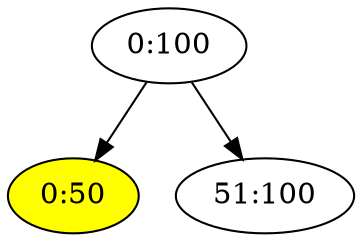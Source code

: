 digraph "l1-i0:50" {

/* Nodes */

N_0_100[label="0:100"];
N_0_50[label="0:50"][style="filled"][fillcolor="yellow"];
N_51_100[label="51:100"];

/* Edges */

N_0_100 -> N_0_50;
N_0_100 -> N_51_100;
}
